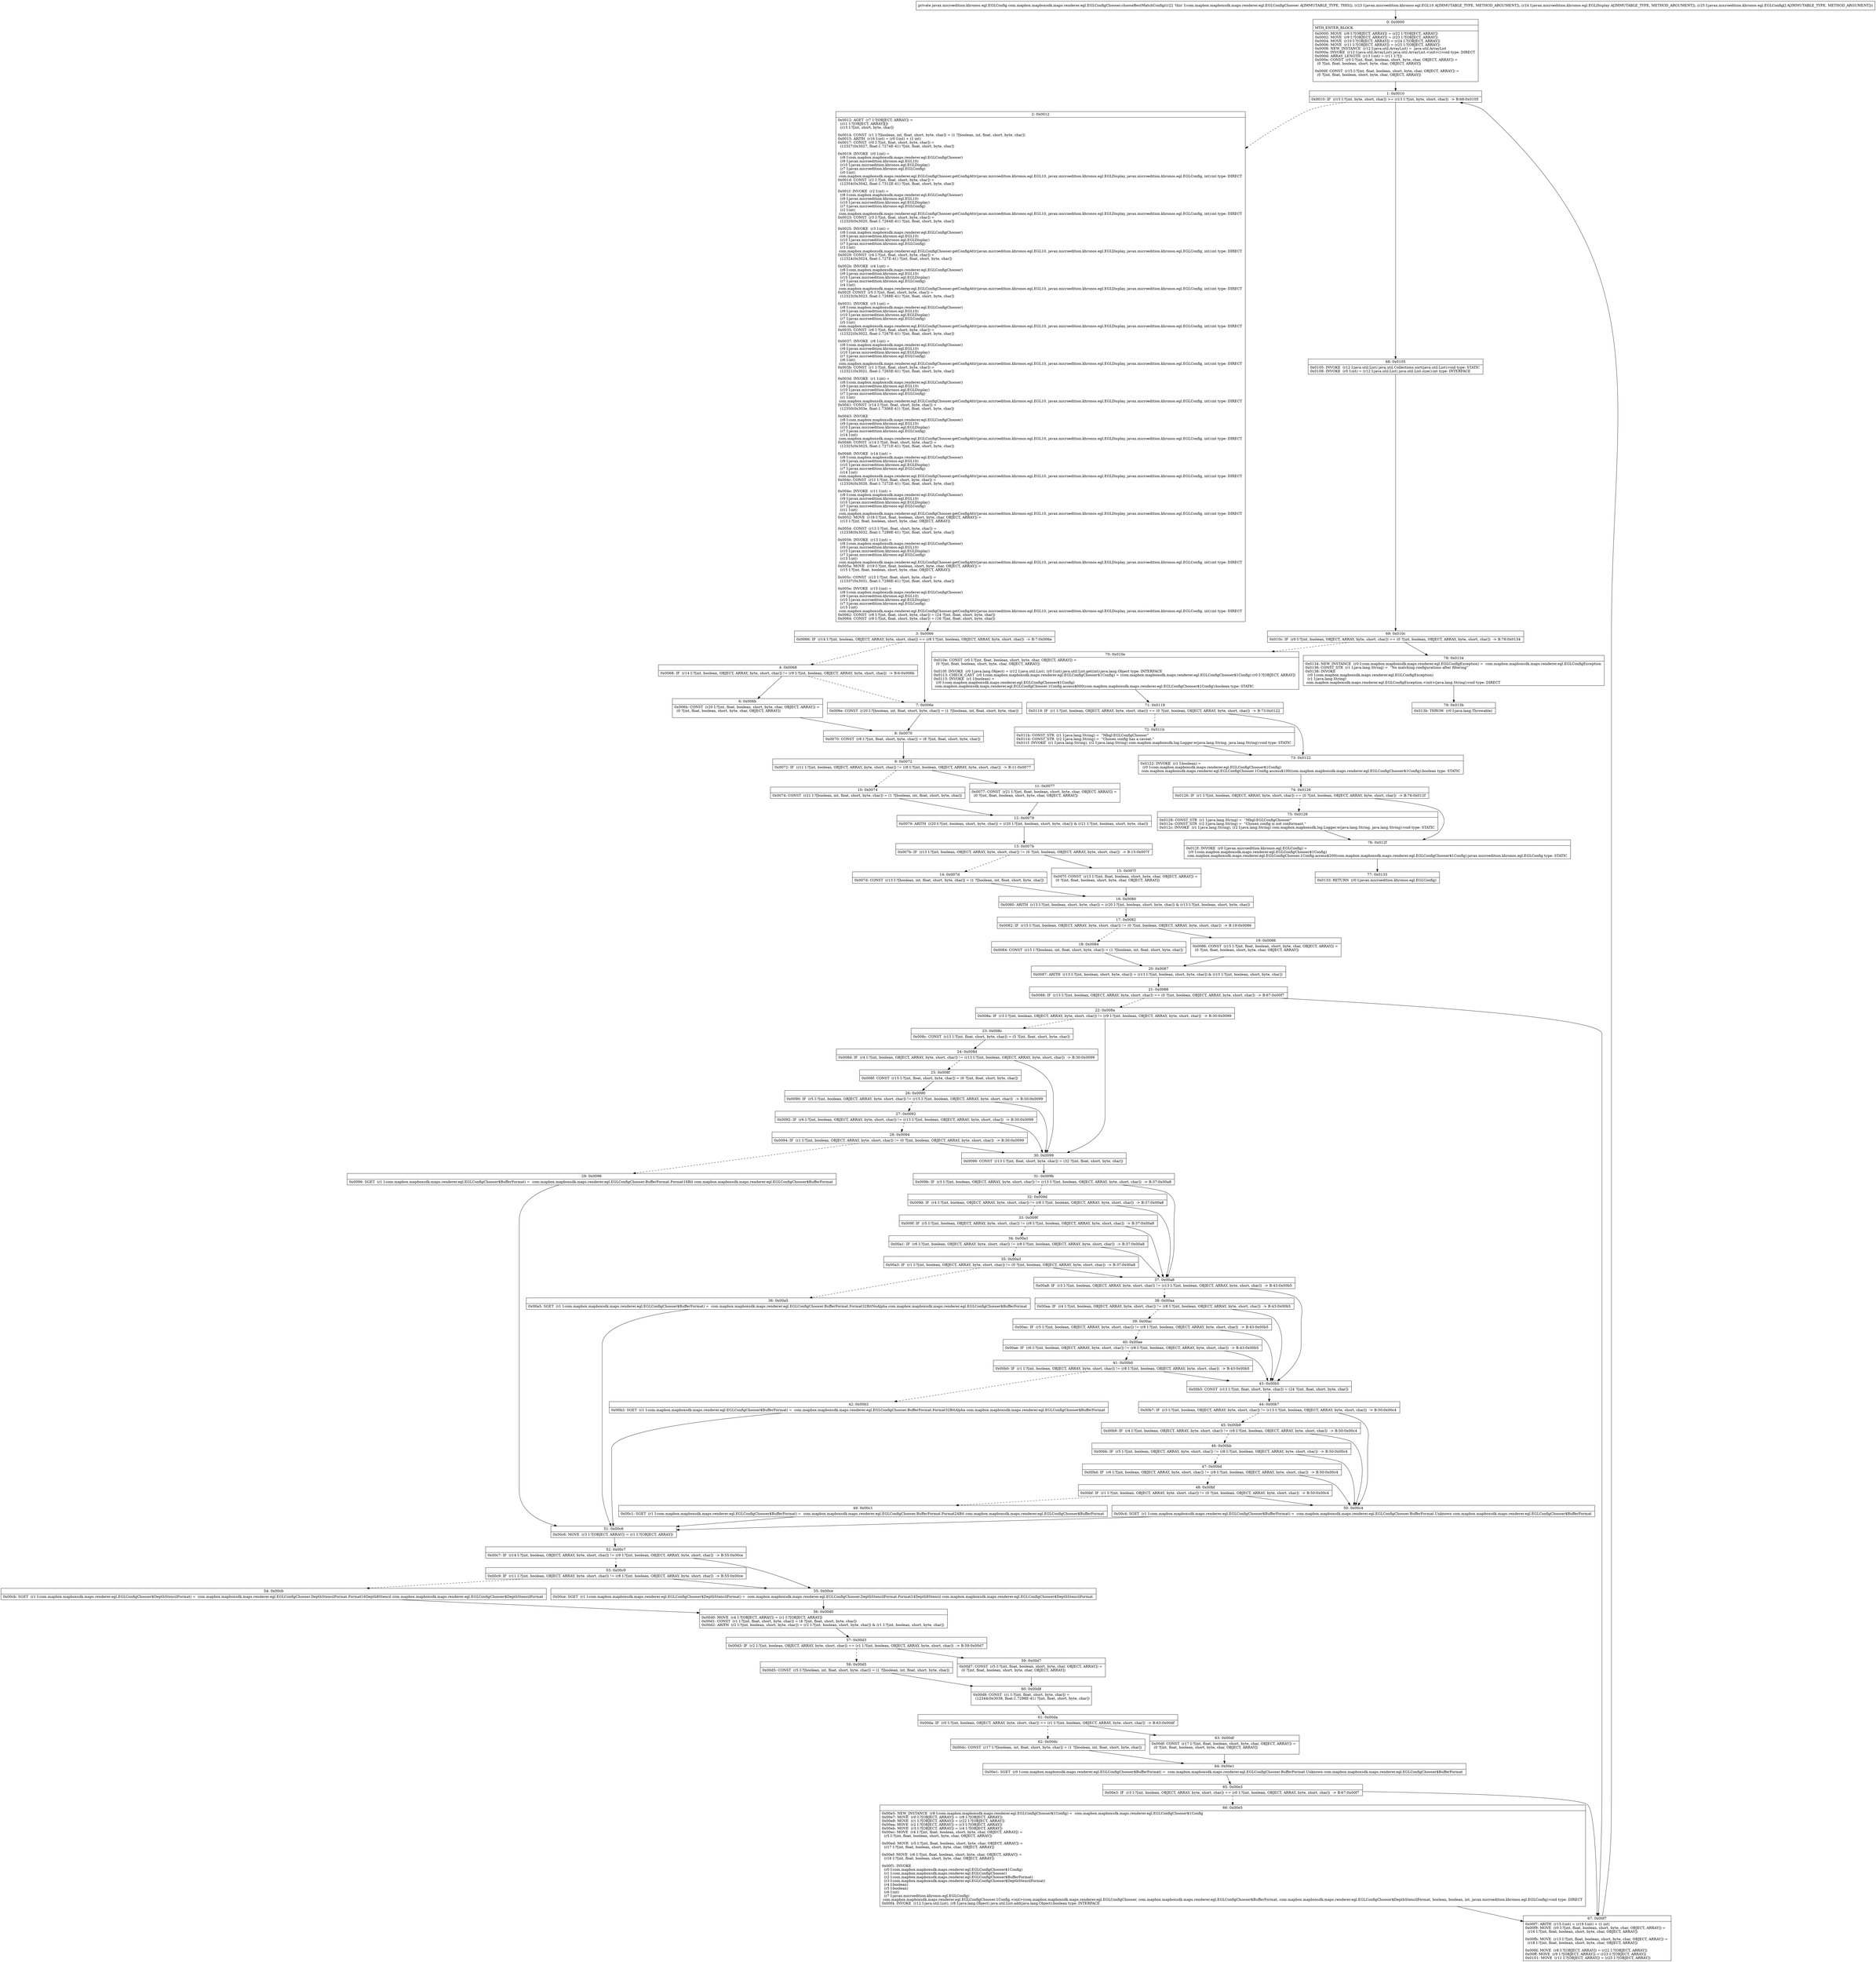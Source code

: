 digraph "CFG forcom.mapbox.mapboxsdk.maps.renderer.egl.EGLConfigChooser.chooseBestMatchConfig(Ljavax\/microedition\/khronos\/egl\/EGL10;Ljavax\/microedition\/khronos\/egl\/EGLDisplay;[Ljavax\/microedition\/khronos\/egl\/EGLConfig;)Ljavax\/microedition\/khronos\/egl\/EGLConfig;" {
Node_0 [shape=record,label="{0\:\ 0x0000|MTH_ENTER_BLOCK\l|0x0000: MOVE  (r8 I:?[OBJECT, ARRAY]) = (r22 I:?[OBJECT, ARRAY]) \l0x0002: MOVE  (r9 I:?[OBJECT, ARRAY]) = (r23 I:?[OBJECT, ARRAY]) \l0x0004: MOVE  (r10 I:?[OBJECT, ARRAY]) = (r24 I:?[OBJECT, ARRAY]) \l0x0006: MOVE  (r11 I:?[OBJECT, ARRAY]) = (r25 I:?[OBJECT, ARRAY]) \l0x0008: NEW_INSTANCE  (r12 I:java.util.ArrayList) =  java.util.ArrayList \l0x000a: INVOKE  (r12 I:java.util.ArrayList) java.util.ArrayList.\<init\>():void type: DIRECT \l0x000d: ARRAY_LENGTH  (r13 I:int) = (r11 I:?[]) \l0x000e: CONST  (r0 I:?[int, float, boolean, short, byte, char, OBJECT, ARRAY]) = \l  (0 ?[int, float, boolean, short, byte, char, OBJECT, ARRAY])\l \l0x000f: CONST  (r15 I:?[int, float, boolean, short, byte, char, OBJECT, ARRAY]) = \l  (0 ?[int, float, boolean, short, byte, char, OBJECT, ARRAY])\l \l}"];
Node_1 [shape=record,label="{1\:\ 0x0010|0x0010: IF  (r15 I:?[int, byte, short, char]) \>= (r13 I:?[int, byte, short, char])  \-\> B:68:0x0105 \l}"];
Node_2 [shape=record,label="{2\:\ 0x0012|0x0012: AGET  (r7 I:?[OBJECT, ARRAY]) = \l  (r11 I:?[OBJECT, ARRAY][])\l  (r15 I:?[int, short, byte, char])\l \l0x0014: CONST  (r1 I:?[boolean, int, float, short, byte, char]) = (1 ?[boolean, int, float, short, byte, char]) \l0x0015: ARITH  (r16 I:int) = (r0 I:int) + (1 int) \l0x0017: CONST  (r0 I:?[int, float, short, byte, char]) = \l  (12327(0x3027, float:1.7274E\-41) ?[int, float, short, byte, char])\l \l0x0019: INVOKE  (r0 I:int) = \l  (r8 I:com.mapbox.mapboxsdk.maps.renderer.egl.EGLConfigChooser)\l  (r9 I:javax.microedition.khronos.egl.EGL10)\l  (r10 I:javax.microedition.khronos.egl.EGLDisplay)\l  (r7 I:javax.microedition.khronos.egl.EGLConfig)\l  (r0 I:int)\l com.mapbox.mapboxsdk.maps.renderer.egl.EGLConfigChooser.getConfigAttr(javax.microedition.khronos.egl.EGL10, javax.microedition.khronos.egl.EGLDisplay, javax.microedition.khronos.egl.EGLConfig, int):int type: DIRECT \l0x001d: CONST  (r2 I:?[int, float, short, byte, char]) = \l  (12354(0x3042, float:1.7312E\-41) ?[int, float, short, byte, char])\l \l0x001f: INVOKE  (r2 I:int) = \l  (r8 I:com.mapbox.mapboxsdk.maps.renderer.egl.EGLConfigChooser)\l  (r9 I:javax.microedition.khronos.egl.EGL10)\l  (r10 I:javax.microedition.khronos.egl.EGLDisplay)\l  (r7 I:javax.microedition.khronos.egl.EGLConfig)\l  (r2 I:int)\l com.mapbox.mapboxsdk.maps.renderer.egl.EGLConfigChooser.getConfigAttr(javax.microedition.khronos.egl.EGL10, javax.microedition.khronos.egl.EGLDisplay, javax.microedition.khronos.egl.EGLConfig, int):int type: DIRECT \l0x0023: CONST  (r3 I:?[int, float, short, byte, char]) = \l  (12320(0x3020, float:1.7264E\-41) ?[int, float, short, byte, char])\l \l0x0025: INVOKE  (r3 I:int) = \l  (r8 I:com.mapbox.mapboxsdk.maps.renderer.egl.EGLConfigChooser)\l  (r9 I:javax.microedition.khronos.egl.EGL10)\l  (r10 I:javax.microedition.khronos.egl.EGLDisplay)\l  (r7 I:javax.microedition.khronos.egl.EGLConfig)\l  (r3 I:int)\l com.mapbox.mapboxsdk.maps.renderer.egl.EGLConfigChooser.getConfigAttr(javax.microedition.khronos.egl.EGL10, javax.microedition.khronos.egl.EGLDisplay, javax.microedition.khronos.egl.EGLConfig, int):int type: DIRECT \l0x0029: CONST  (r4 I:?[int, float, short, byte, char]) = \l  (12324(0x3024, float:1.727E\-41) ?[int, float, short, byte, char])\l \l0x002b: INVOKE  (r4 I:int) = \l  (r8 I:com.mapbox.mapboxsdk.maps.renderer.egl.EGLConfigChooser)\l  (r9 I:javax.microedition.khronos.egl.EGL10)\l  (r10 I:javax.microedition.khronos.egl.EGLDisplay)\l  (r7 I:javax.microedition.khronos.egl.EGLConfig)\l  (r4 I:int)\l com.mapbox.mapboxsdk.maps.renderer.egl.EGLConfigChooser.getConfigAttr(javax.microedition.khronos.egl.EGL10, javax.microedition.khronos.egl.EGLDisplay, javax.microedition.khronos.egl.EGLConfig, int):int type: DIRECT \l0x002f: CONST  (r5 I:?[int, float, short, byte, char]) = \l  (12323(0x3023, float:1.7268E\-41) ?[int, float, short, byte, char])\l \l0x0031: INVOKE  (r5 I:int) = \l  (r8 I:com.mapbox.mapboxsdk.maps.renderer.egl.EGLConfigChooser)\l  (r9 I:javax.microedition.khronos.egl.EGL10)\l  (r10 I:javax.microedition.khronos.egl.EGLDisplay)\l  (r7 I:javax.microedition.khronos.egl.EGLConfig)\l  (r5 I:int)\l com.mapbox.mapboxsdk.maps.renderer.egl.EGLConfigChooser.getConfigAttr(javax.microedition.khronos.egl.EGL10, javax.microedition.khronos.egl.EGLDisplay, javax.microedition.khronos.egl.EGLConfig, int):int type: DIRECT \l0x0035: CONST  (r6 I:?[int, float, short, byte, char]) = \l  (12322(0x3022, float:1.7267E\-41) ?[int, float, short, byte, char])\l \l0x0037: INVOKE  (r6 I:int) = \l  (r8 I:com.mapbox.mapboxsdk.maps.renderer.egl.EGLConfigChooser)\l  (r9 I:javax.microedition.khronos.egl.EGL10)\l  (r10 I:javax.microedition.khronos.egl.EGLDisplay)\l  (r7 I:javax.microedition.khronos.egl.EGLConfig)\l  (r6 I:int)\l com.mapbox.mapboxsdk.maps.renderer.egl.EGLConfigChooser.getConfigAttr(javax.microedition.khronos.egl.EGL10, javax.microedition.khronos.egl.EGLDisplay, javax.microedition.khronos.egl.EGLConfig, int):int type: DIRECT \l0x003b: CONST  (r1 I:?[int, float, short, byte, char]) = \l  (12321(0x3021, float:1.7265E\-41) ?[int, float, short, byte, char])\l \l0x003d: INVOKE  (r1 I:int) = \l  (r8 I:com.mapbox.mapboxsdk.maps.renderer.egl.EGLConfigChooser)\l  (r9 I:javax.microedition.khronos.egl.EGL10)\l  (r10 I:javax.microedition.khronos.egl.EGLDisplay)\l  (r7 I:javax.microedition.khronos.egl.EGLConfig)\l  (r1 I:int)\l com.mapbox.mapboxsdk.maps.renderer.egl.EGLConfigChooser.getConfigAttr(javax.microedition.khronos.egl.EGL10, javax.microedition.khronos.egl.EGLDisplay, javax.microedition.khronos.egl.EGLConfig, int):int type: DIRECT \l0x0041: CONST  (r14 I:?[int, float, short, byte, char]) = \l  (12350(0x303e, float:1.7306E\-41) ?[int, float, short, byte, char])\l \l0x0043: INVOKE  \l  (r8 I:com.mapbox.mapboxsdk.maps.renderer.egl.EGLConfigChooser)\l  (r9 I:javax.microedition.khronos.egl.EGL10)\l  (r10 I:javax.microedition.khronos.egl.EGLDisplay)\l  (r7 I:javax.microedition.khronos.egl.EGLConfig)\l  (r14 I:int)\l com.mapbox.mapboxsdk.maps.renderer.egl.EGLConfigChooser.getConfigAttr(javax.microedition.khronos.egl.EGL10, javax.microedition.khronos.egl.EGLDisplay, javax.microedition.khronos.egl.EGLConfig, int):int type: DIRECT \l0x0046: CONST  (r14 I:?[int, float, short, byte, char]) = \l  (12325(0x3025, float:1.7271E\-41) ?[int, float, short, byte, char])\l \l0x0048: INVOKE  (r14 I:int) = \l  (r8 I:com.mapbox.mapboxsdk.maps.renderer.egl.EGLConfigChooser)\l  (r9 I:javax.microedition.khronos.egl.EGL10)\l  (r10 I:javax.microedition.khronos.egl.EGLDisplay)\l  (r7 I:javax.microedition.khronos.egl.EGLConfig)\l  (r14 I:int)\l com.mapbox.mapboxsdk.maps.renderer.egl.EGLConfigChooser.getConfigAttr(javax.microedition.khronos.egl.EGL10, javax.microedition.khronos.egl.EGLDisplay, javax.microedition.khronos.egl.EGLConfig, int):int type: DIRECT \l0x004c: CONST  (r11 I:?[int, float, short, byte, char]) = \l  (12326(0x3026, float:1.7272E\-41) ?[int, float, short, byte, char])\l \l0x004e: INVOKE  (r11 I:int) = \l  (r8 I:com.mapbox.mapboxsdk.maps.renderer.egl.EGLConfigChooser)\l  (r9 I:javax.microedition.khronos.egl.EGL10)\l  (r10 I:javax.microedition.khronos.egl.EGLDisplay)\l  (r7 I:javax.microedition.khronos.egl.EGLConfig)\l  (r11 I:int)\l com.mapbox.mapboxsdk.maps.renderer.egl.EGLConfigChooser.getConfigAttr(javax.microedition.khronos.egl.EGL10, javax.microedition.khronos.egl.EGLDisplay, javax.microedition.khronos.egl.EGLConfig, int):int type: DIRECT \l0x0052: MOVE  (r18 I:?[int, float, boolean, short, byte, char, OBJECT, ARRAY]) = \l  (r13 I:?[int, float, boolean, short, byte, char, OBJECT, ARRAY])\l \l0x0054: CONST  (r13 I:?[int, float, short, byte, char]) = \l  (12338(0x3032, float:1.7289E\-41) ?[int, float, short, byte, char])\l \l0x0056: INVOKE  (r13 I:int) = \l  (r8 I:com.mapbox.mapboxsdk.maps.renderer.egl.EGLConfigChooser)\l  (r9 I:javax.microedition.khronos.egl.EGL10)\l  (r10 I:javax.microedition.khronos.egl.EGLDisplay)\l  (r7 I:javax.microedition.khronos.egl.EGLConfig)\l  (r13 I:int)\l com.mapbox.mapboxsdk.maps.renderer.egl.EGLConfigChooser.getConfigAttr(javax.microedition.khronos.egl.EGL10, javax.microedition.khronos.egl.EGLDisplay, javax.microedition.khronos.egl.EGLConfig, int):int type: DIRECT \l0x005a: MOVE  (r19 I:?[int, float, boolean, short, byte, char, OBJECT, ARRAY]) = \l  (r15 I:?[int, float, boolean, short, byte, char, OBJECT, ARRAY])\l \l0x005c: CONST  (r15 I:?[int, float, short, byte, char]) = \l  (12337(0x3031, float:1.7288E\-41) ?[int, float, short, byte, char])\l \l0x005e: INVOKE  (r15 I:int) = \l  (r8 I:com.mapbox.mapboxsdk.maps.renderer.egl.EGLConfigChooser)\l  (r9 I:javax.microedition.khronos.egl.EGL10)\l  (r10 I:javax.microedition.khronos.egl.EGLDisplay)\l  (r7 I:javax.microedition.khronos.egl.EGLConfig)\l  (r15 I:int)\l com.mapbox.mapboxsdk.maps.renderer.egl.EGLConfigChooser.getConfigAttr(javax.microedition.khronos.egl.EGL10, javax.microedition.khronos.egl.EGLDisplay, javax.microedition.khronos.egl.EGLConfig, int):int type: DIRECT \l0x0062: CONST  (r8 I:?[int, float, short, byte, char]) = (24 ?[int, float, short, byte, char]) \l0x0064: CONST  (r9 I:?[int, float, short, byte, char]) = (16 ?[int, float, short, byte, char]) \l}"];
Node_3 [shape=record,label="{3\:\ 0x0066|0x0066: IF  (r14 I:?[int, boolean, OBJECT, ARRAY, byte, short, char]) == (r8 I:?[int, boolean, OBJECT, ARRAY, byte, short, char])  \-\> B:7:0x006e \l}"];
Node_4 [shape=record,label="{4\:\ 0x0068|0x0068: IF  (r14 I:?[int, boolean, OBJECT, ARRAY, byte, short, char]) != (r9 I:?[int, boolean, OBJECT, ARRAY, byte, short, char])  \-\> B:6:0x006b \l}"];
Node_6 [shape=record,label="{6\:\ 0x006b|0x006b: CONST  (r20 I:?[int, float, boolean, short, byte, char, OBJECT, ARRAY]) = \l  (0 ?[int, float, boolean, short, byte, char, OBJECT, ARRAY])\l \l}"];
Node_7 [shape=record,label="{7\:\ 0x006e|0x006e: CONST  (r20 I:?[boolean, int, float, short, byte, char]) = (1 ?[boolean, int, float, short, byte, char]) \l}"];
Node_8 [shape=record,label="{8\:\ 0x0070|0x0070: CONST  (r8 I:?[int, float, short, byte, char]) = (8 ?[int, float, short, byte, char]) \l}"];
Node_9 [shape=record,label="{9\:\ 0x0072|0x0072: IF  (r11 I:?[int, boolean, OBJECT, ARRAY, byte, short, char]) != (r8 I:?[int, boolean, OBJECT, ARRAY, byte, short, char])  \-\> B:11:0x0077 \l}"];
Node_10 [shape=record,label="{10\:\ 0x0074|0x0074: CONST  (r21 I:?[boolean, int, float, short, byte, char]) = (1 ?[boolean, int, float, short, byte, char]) \l}"];
Node_11 [shape=record,label="{11\:\ 0x0077|0x0077: CONST  (r21 I:?[int, float, boolean, short, byte, char, OBJECT, ARRAY]) = \l  (0 ?[int, float, boolean, short, byte, char, OBJECT, ARRAY])\l \l}"];
Node_12 [shape=record,label="{12\:\ 0x0079|0x0079: ARITH  (r20 I:?[int, boolean, short, byte, char]) = (r20 I:?[int, boolean, short, byte, char]) & (r21 I:?[int, boolean, short, byte, char]) \l}"];
Node_13 [shape=record,label="{13\:\ 0x007b|0x007b: IF  (r13 I:?[int, boolean, OBJECT, ARRAY, byte, short, char]) != (0 ?[int, boolean, OBJECT, ARRAY, byte, short, char])  \-\> B:15:0x007f \l}"];
Node_14 [shape=record,label="{14\:\ 0x007d|0x007d: CONST  (r13 I:?[boolean, int, float, short, byte, char]) = (1 ?[boolean, int, float, short, byte, char]) \l}"];
Node_15 [shape=record,label="{15\:\ 0x007f|0x007f: CONST  (r13 I:?[int, float, boolean, short, byte, char, OBJECT, ARRAY]) = \l  (0 ?[int, float, boolean, short, byte, char, OBJECT, ARRAY])\l \l}"];
Node_16 [shape=record,label="{16\:\ 0x0080|0x0080: ARITH  (r13 I:?[int, boolean, short, byte, char]) = (r20 I:?[int, boolean, short, byte, char]) & (r13 I:?[int, boolean, short, byte, char]) \l}"];
Node_17 [shape=record,label="{17\:\ 0x0082|0x0082: IF  (r15 I:?[int, boolean, OBJECT, ARRAY, byte, short, char]) != (0 ?[int, boolean, OBJECT, ARRAY, byte, short, char])  \-\> B:19:0x0086 \l}"];
Node_18 [shape=record,label="{18\:\ 0x0084|0x0084: CONST  (r15 I:?[boolean, int, float, short, byte, char]) = (1 ?[boolean, int, float, short, byte, char]) \l}"];
Node_19 [shape=record,label="{19\:\ 0x0086|0x0086: CONST  (r15 I:?[int, float, boolean, short, byte, char, OBJECT, ARRAY]) = \l  (0 ?[int, float, boolean, short, byte, char, OBJECT, ARRAY])\l \l}"];
Node_20 [shape=record,label="{20\:\ 0x0087|0x0087: ARITH  (r13 I:?[int, boolean, short, byte, char]) = (r13 I:?[int, boolean, short, byte, char]) & (r15 I:?[int, boolean, short, byte, char]) \l}"];
Node_21 [shape=record,label="{21\:\ 0x0088|0x0088: IF  (r13 I:?[int, boolean, OBJECT, ARRAY, byte, short, char]) == (0 ?[int, boolean, OBJECT, ARRAY, byte, short, char])  \-\> B:67:0x00f7 \l}"];
Node_22 [shape=record,label="{22\:\ 0x008a|0x008a: IF  (r3 I:?[int, boolean, OBJECT, ARRAY, byte, short, char]) != (r9 I:?[int, boolean, OBJECT, ARRAY, byte, short, char])  \-\> B:30:0x0099 \l}"];
Node_23 [shape=record,label="{23\:\ 0x008c|0x008c: CONST  (r13 I:?[int, float, short, byte, char]) = (5 ?[int, float, short, byte, char]) \l}"];
Node_24 [shape=record,label="{24\:\ 0x008d|0x008d: IF  (r4 I:?[int, boolean, OBJECT, ARRAY, byte, short, char]) != (r13 I:?[int, boolean, OBJECT, ARRAY, byte, short, char])  \-\> B:30:0x0099 \l}"];
Node_25 [shape=record,label="{25\:\ 0x008f|0x008f: CONST  (r15 I:?[int, float, short, byte, char]) = (6 ?[int, float, short, byte, char]) \l}"];
Node_26 [shape=record,label="{26\:\ 0x0090|0x0090: IF  (r5 I:?[int, boolean, OBJECT, ARRAY, byte, short, char]) != (r15 I:?[int, boolean, OBJECT, ARRAY, byte, short, char])  \-\> B:30:0x0099 \l}"];
Node_27 [shape=record,label="{27\:\ 0x0092|0x0092: IF  (r6 I:?[int, boolean, OBJECT, ARRAY, byte, short, char]) != (r13 I:?[int, boolean, OBJECT, ARRAY, byte, short, char])  \-\> B:30:0x0099 \l}"];
Node_28 [shape=record,label="{28\:\ 0x0094|0x0094: IF  (r1 I:?[int, boolean, OBJECT, ARRAY, byte, short, char]) != (0 ?[int, boolean, OBJECT, ARRAY, byte, short, char])  \-\> B:30:0x0099 \l}"];
Node_29 [shape=record,label="{29\:\ 0x0096|0x0096: SGET  (r1 I:com.mapbox.mapboxsdk.maps.renderer.egl.EGLConfigChooser$BufferFormat) =  com.mapbox.mapboxsdk.maps.renderer.egl.EGLConfigChooser.BufferFormat.Format16Bit com.mapbox.mapboxsdk.maps.renderer.egl.EGLConfigChooser$BufferFormat \l}"];
Node_30 [shape=record,label="{30\:\ 0x0099|0x0099: CONST  (r13 I:?[int, float, short, byte, char]) = (32 ?[int, float, short, byte, char]) \l}"];
Node_31 [shape=record,label="{31\:\ 0x009b|0x009b: IF  (r3 I:?[int, boolean, OBJECT, ARRAY, byte, short, char]) != (r13 I:?[int, boolean, OBJECT, ARRAY, byte, short, char])  \-\> B:37:0x00a8 \l}"];
Node_32 [shape=record,label="{32\:\ 0x009d|0x009d: IF  (r4 I:?[int, boolean, OBJECT, ARRAY, byte, short, char]) != (r8 I:?[int, boolean, OBJECT, ARRAY, byte, short, char])  \-\> B:37:0x00a8 \l}"];
Node_33 [shape=record,label="{33\:\ 0x009f|0x009f: IF  (r5 I:?[int, boolean, OBJECT, ARRAY, byte, short, char]) != (r8 I:?[int, boolean, OBJECT, ARRAY, byte, short, char])  \-\> B:37:0x00a8 \l}"];
Node_34 [shape=record,label="{34\:\ 0x00a1|0x00a1: IF  (r6 I:?[int, boolean, OBJECT, ARRAY, byte, short, char]) != (r8 I:?[int, boolean, OBJECT, ARRAY, byte, short, char])  \-\> B:37:0x00a8 \l}"];
Node_35 [shape=record,label="{35\:\ 0x00a3|0x00a3: IF  (r1 I:?[int, boolean, OBJECT, ARRAY, byte, short, char]) != (0 ?[int, boolean, OBJECT, ARRAY, byte, short, char])  \-\> B:37:0x00a8 \l}"];
Node_36 [shape=record,label="{36\:\ 0x00a5|0x00a5: SGET  (r1 I:com.mapbox.mapboxsdk.maps.renderer.egl.EGLConfigChooser$BufferFormat) =  com.mapbox.mapboxsdk.maps.renderer.egl.EGLConfigChooser.BufferFormat.Format32BitNoAlpha com.mapbox.mapboxsdk.maps.renderer.egl.EGLConfigChooser$BufferFormat \l}"];
Node_37 [shape=record,label="{37\:\ 0x00a8|0x00a8: IF  (r3 I:?[int, boolean, OBJECT, ARRAY, byte, short, char]) != (r13 I:?[int, boolean, OBJECT, ARRAY, byte, short, char])  \-\> B:43:0x00b5 \l}"];
Node_38 [shape=record,label="{38\:\ 0x00aa|0x00aa: IF  (r4 I:?[int, boolean, OBJECT, ARRAY, byte, short, char]) != (r8 I:?[int, boolean, OBJECT, ARRAY, byte, short, char])  \-\> B:43:0x00b5 \l}"];
Node_39 [shape=record,label="{39\:\ 0x00ac|0x00ac: IF  (r5 I:?[int, boolean, OBJECT, ARRAY, byte, short, char]) != (r8 I:?[int, boolean, OBJECT, ARRAY, byte, short, char])  \-\> B:43:0x00b5 \l}"];
Node_40 [shape=record,label="{40\:\ 0x00ae|0x00ae: IF  (r6 I:?[int, boolean, OBJECT, ARRAY, byte, short, char]) != (r8 I:?[int, boolean, OBJECT, ARRAY, byte, short, char])  \-\> B:43:0x00b5 \l}"];
Node_41 [shape=record,label="{41\:\ 0x00b0|0x00b0: IF  (r1 I:?[int, boolean, OBJECT, ARRAY, byte, short, char]) != (r8 I:?[int, boolean, OBJECT, ARRAY, byte, short, char])  \-\> B:43:0x00b5 \l}"];
Node_42 [shape=record,label="{42\:\ 0x00b2|0x00b2: SGET  (r1 I:com.mapbox.mapboxsdk.maps.renderer.egl.EGLConfigChooser$BufferFormat) =  com.mapbox.mapboxsdk.maps.renderer.egl.EGLConfigChooser.BufferFormat.Format32BitAlpha com.mapbox.mapboxsdk.maps.renderer.egl.EGLConfigChooser$BufferFormat \l}"];
Node_43 [shape=record,label="{43\:\ 0x00b5|0x00b5: CONST  (r13 I:?[int, float, short, byte, char]) = (24 ?[int, float, short, byte, char]) \l}"];
Node_44 [shape=record,label="{44\:\ 0x00b7|0x00b7: IF  (r3 I:?[int, boolean, OBJECT, ARRAY, byte, short, char]) != (r13 I:?[int, boolean, OBJECT, ARRAY, byte, short, char])  \-\> B:50:0x00c4 \l}"];
Node_45 [shape=record,label="{45\:\ 0x00b9|0x00b9: IF  (r4 I:?[int, boolean, OBJECT, ARRAY, byte, short, char]) != (r8 I:?[int, boolean, OBJECT, ARRAY, byte, short, char])  \-\> B:50:0x00c4 \l}"];
Node_46 [shape=record,label="{46\:\ 0x00bb|0x00bb: IF  (r5 I:?[int, boolean, OBJECT, ARRAY, byte, short, char]) != (r8 I:?[int, boolean, OBJECT, ARRAY, byte, short, char])  \-\> B:50:0x00c4 \l}"];
Node_47 [shape=record,label="{47\:\ 0x00bd|0x00bd: IF  (r6 I:?[int, boolean, OBJECT, ARRAY, byte, short, char]) != (r8 I:?[int, boolean, OBJECT, ARRAY, byte, short, char])  \-\> B:50:0x00c4 \l}"];
Node_48 [shape=record,label="{48\:\ 0x00bf|0x00bf: IF  (r1 I:?[int, boolean, OBJECT, ARRAY, byte, short, char]) != (0 ?[int, boolean, OBJECT, ARRAY, byte, short, char])  \-\> B:50:0x00c4 \l}"];
Node_49 [shape=record,label="{49\:\ 0x00c1|0x00c1: SGET  (r1 I:com.mapbox.mapboxsdk.maps.renderer.egl.EGLConfigChooser$BufferFormat) =  com.mapbox.mapboxsdk.maps.renderer.egl.EGLConfigChooser.BufferFormat.Format24Bit com.mapbox.mapboxsdk.maps.renderer.egl.EGLConfigChooser$BufferFormat \l}"];
Node_50 [shape=record,label="{50\:\ 0x00c4|0x00c4: SGET  (r1 I:com.mapbox.mapboxsdk.maps.renderer.egl.EGLConfigChooser$BufferFormat) =  com.mapbox.mapboxsdk.maps.renderer.egl.EGLConfigChooser.BufferFormat.Unknown com.mapbox.mapboxsdk.maps.renderer.egl.EGLConfigChooser$BufferFormat \l}"];
Node_51 [shape=record,label="{51\:\ 0x00c6|0x00c6: MOVE  (r3 I:?[OBJECT, ARRAY]) = (r1 I:?[OBJECT, ARRAY]) \l}"];
Node_52 [shape=record,label="{52\:\ 0x00c7|0x00c7: IF  (r14 I:?[int, boolean, OBJECT, ARRAY, byte, short, char]) != (r9 I:?[int, boolean, OBJECT, ARRAY, byte, short, char])  \-\> B:55:0x00ce \l}"];
Node_53 [shape=record,label="{53\:\ 0x00c9|0x00c9: IF  (r11 I:?[int, boolean, OBJECT, ARRAY, byte, short, char]) != (r8 I:?[int, boolean, OBJECT, ARRAY, byte, short, char])  \-\> B:55:0x00ce \l}"];
Node_54 [shape=record,label="{54\:\ 0x00cb|0x00cb: SGET  (r1 I:com.mapbox.mapboxsdk.maps.renderer.egl.EGLConfigChooser$DepthStencilFormat) =  com.mapbox.mapboxsdk.maps.renderer.egl.EGLConfigChooser.DepthStencilFormat.Format16Depth8Stencil com.mapbox.mapboxsdk.maps.renderer.egl.EGLConfigChooser$DepthStencilFormat \l}"];
Node_55 [shape=record,label="{55\:\ 0x00ce|0x00ce: SGET  (r1 I:com.mapbox.mapboxsdk.maps.renderer.egl.EGLConfigChooser$DepthStencilFormat) =  com.mapbox.mapboxsdk.maps.renderer.egl.EGLConfigChooser.DepthStencilFormat.Format24Depth8Stencil com.mapbox.mapboxsdk.maps.renderer.egl.EGLConfigChooser$DepthStencilFormat \l}"];
Node_56 [shape=record,label="{56\:\ 0x00d0|0x00d0: MOVE  (r4 I:?[OBJECT, ARRAY]) = (r1 I:?[OBJECT, ARRAY]) \l0x00d1: CONST  (r1 I:?[int, float, short, byte, char]) = (4 ?[int, float, short, byte, char]) \l0x00d2: ARITH  (r2 I:?[int, boolean, short, byte, char]) = (r2 I:?[int, boolean, short, byte, char]) & (r1 I:?[int, boolean, short, byte, char]) \l}"];
Node_57 [shape=record,label="{57\:\ 0x00d3|0x00d3: IF  (r2 I:?[int, boolean, OBJECT, ARRAY, byte, short, char]) == (r1 I:?[int, boolean, OBJECT, ARRAY, byte, short, char])  \-\> B:59:0x00d7 \l}"];
Node_58 [shape=record,label="{58\:\ 0x00d5|0x00d5: CONST  (r5 I:?[boolean, int, float, short, byte, char]) = (1 ?[boolean, int, float, short, byte, char]) \l}"];
Node_59 [shape=record,label="{59\:\ 0x00d7|0x00d7: CONST  (r5 I:?[int, float, boolean, short, byte, char, OBJECT, ARRAY]) = \l  (0 ?[int, float, boolean, short, byte, char, OBJECT, ARRAY])\l \l}"];
Node_60 [shape=record,label="{60\:\ 0x00d8|0x00d8: CONST  (r1 I:?[int, float, short, byte, char]) = \l  (12344(0x3038, float:1.7298E\-41) ?[int, float, short, byte, char])\l \l}"];
Node_61 [shape=record,label="{61\:\ 0x00da|0x00da: IF  (r0 I:?[int, boolean, OBJECT, ARRAY, byte, short, char]) == (r1 I:?[int, boolean, OBJECT, ARRAY, byte, short, char])  \-\> B:63:0x00df \l}"];
Node_62 [shape=record,label="{62\:\ 0x00dc|0x00dc: CONST  (r17 I:?[boolean, int, float, short, byte, char]) = (1 ?[boolean, int, float, short, byte, char]) \l}"];
Node_63 [shape=record,label="{63\:\ 0x00df|0x00df: CONST  (r17 I:?[int, float, boolean, short, byte, char, OBJECT, ARRAY]) = \l  (0 ?[int, float, boolean, short, byte, char, OBJECT, ARRAY])\l \l}"];
Node_64 [shape=record,label="{64\:\ 0x00e1|0x00e1: SGET  (r0 I:com.mapbox.mapboxsdk.maps.renderer.egl.EGLConfigChooser$BufferFormat) =  com.mapbox.mapboxsdk.maps.renderer.egl.EGLConfigChooser.BufferFormat.Unknown com.mapbox.mapboxsdk.maps.renderer.egl.EGLConfigChooser$BufferFormat \l}"];
Node_65 [shape=record,label="{65\:\ 0x00e3|0x00e3: IF  (r3 I:?[int, boolean, OBJECT, ARRAY, byte, short, char]) == (r0 I:?[int, boolean, OBJECT, ARRAY, byte, short, char])  \-\> B:67:0x00f7 \l}"];
Node_66 [shape=record,label="{66\:\ 0x00e5|0x00e5: NEW_INSTANCE  (r8 I:com.mapbox.mapboxsdk.maps.renderer.egl.EGLConfigChooser$1Config) =  com.mapbox.mapboxsdk.maps.renderer.egl.EGLConfigChooser$1Config \l0x00e7: MOVE  (r0 I:?[OBJECT, ARRAY]) = (r8 I:?[OBJECT, ARRAY]) \l0x00e8: MOVE  (r1 I:?[OBJECT, ARRAY]) = (r22 I:?[OBJECT, ARRAY]) \l0x00ea: MOVE  (r2 I:?[OBJECT, ARRAY]) = (r3 I:?[OBJECT, ARRAY]) \l0x00eb: MOVE  (r3 I:?[OBJECT, ARRAY]) = (r4 I:?[OBJECT, ARRAY]) \l0x00ec: MOVE  (r4 I:?[int, float, boolean, short, byte, char, OBJECT, ARRAY]) = \l  (r5 I:?[int, float, boolean, short, byte, char, OBJECT, ARRAY])\l \l0x00ed: MOVE  (r5 I:?[int, float, boolean, short, byte, char, OBJECT, ARRAY]) = \l  (r17 I:?[int, float, boolean, short, byte, char, OBJECT, ARRAY])\l \l0x00ef: MOVE  (r6 I:?[int, float, boolean, short, byte, char, OBJECT, ARRAY]) = \l  (r16 I:?[int, float, boolean, short, byte, char, OBJECT, ARRAY])\l \l0x00f1: INVOKE  \l  (r0 I:com.mapbox.mapboxsdk.maps.renderer.egl.EGLConfigChooser$1Config)\l  (r1 I:com.mapbox.mapboxsdk.maps.renderer.egl.EGLConfigChooser)\l  (r2 I:com.mapbox.mapboxsdk.maps.renderer.egl.EGLConfigChooser$BufferFormat)\l  (r3 I:com.mapbox.mapboxsdk.maps.renderer.egl.EGLConfigChooser$DepthStencilFormat)\l  (r4 I:boolean)\l  (r5 I:boolean)\l  (r6 I:int)\l  (r7 I:javax.microedition.khronos.egl.EGLConfig)\l com.mapbox.mapboxsdk.maps.renderer.egl.EGLConfigChooser.1Config.\<init\>(com.mapbox.mapboxsdk.maps.renderer.egl.EGLConfigChooser, com.mapbox.mapboxsdk.maps.renderer.egl.EGLConfigChooser$BufferFormat, com.mapbox.mapboxsdk.maps.renderer.egl.EGLConfigChooser$DepthStencilFormat, boolean, boolean, int, javax.microedition.khronos.egl.EGLConfig):void type: DIRECT \l0x00f4: INVOKE  (r12 I:java.util.List), (r8 I:java.lang.Object) java.util.List.add(java.lang.Object):boolean type: INTERFACE \l}"];
Node_67 [shape=record,label="{67\:\ 0x00f7|0x00f7: ARITH  (r15 I:int) = (r19 I:int) + (1 int) \l0x00f9: MOVE  (r0 I:?[int, float, boolean, short, byte, char, OBJECT, ARRAY]) = \l  (r16 I:?[int, float, boolean, short, byte, char, OBJECT, ARRAY])\l \l0x00fb: MOVE  (r13 I:?[int, float, boolean, short, byte, char, OBJECT, ARRAY]) = \l  (r18 I:?[int, float, boolean, short, byte, char, OBJECT, ARRAY])\l \l0x00fd: MOVE  (r8 I:?[OBJECT, ARRAY]) = (r22 I:?[OBJECT, ARRAY]) \l0x00ff: MOVE  (r9 I:?[OBJECT, ARRAY]) = (r23 I:?[OBJECT, ARRAY]) \l0x0101: MOVE  (r11 I:?[OBJECT, ARRAY]) = (r25 I:?[OBJECT, ARRAY]) \l}"];
Node_68 [shape=record,label="{68\:\ 0x0105|0x0105: INVOKE  (r12 I:java.util.List) java.util.Collections.sort(java.util.List):void type: STATIC \l0x0108: INVOKE  (r0 I:int) = (r12 I:java.util.List) java.util.List.size():int type: INTERFACE \l}"];
Node_69 [shape=record,label="{69\:\ 0x010c|0x010c: IF  (r0 I:?[int, boolean, OBJECT, ARRAY, byte, short, char]) == (0 ?[int, boolean, OBJECT, ARRAY, byte, short, char])  \-\> B:78:0x0134 \l}"];
Node_70 [shape=record,label="{70\:\ 0x010e|0x010e: CONST  (r0 I:?[int, float, boolean, short, byte, char, OBJECT, ARRAY]) = \l  (0 ?[int, float, boolean, short, byte, char, OBJECT, ARRAY])\l \l0x010f: INVOKE  (r0 I:java.lang.Object) = (r12 I:java.util.List), (r0 I:int) java.util.List.get(int):java.lang.Object type: INTERFACE \l0x0113: CHECK_CAST  (r0 I:com.mapbox.mapboxsdk.maps.renderer.egl.EGLConfigChooser$1Config) = (com.mapbox.mapboxsdk.maps.renderer.egl.EGLConfigChooser$1Config) (r0 I:?[OBJECT, ARRAY]) \l0x0115: INVOKE  (r1 I:boolean) = \l  (r0 I:com.mapbox.mapboxsdk.maps.renderer.egl.EGLConfigChooser$1Config)\l com.mapbox.mapboxsdk.maps.renderer.egl.EGLConfigChooser.1Config.access$000(com.mapbox.mapboxsdk.maps.renderer.egl.EGLConfigChooser$1Config):boolean type: STATIC \l}"];
Node_71 [shape=record,label="{71\:\ 0x0119|0x0119: IF  (r1 I:?[int, boolean, OBJECT, ARRAY, byte, short, char]) == (0 ?[int, boolean, OBJECT, ARRAY, byte, short, char])  \-\> B:73:0x0122 \l}"];
Node_72 [shape=record,label="{72\:\ 0x011b|0x011b: CONST_STR  (r1 I:java.lang.String) =  \"Mbgl\-EGLConfigChooser\" \l0x011d: CONST_STR  (r2 I:java.lang.String) =  \"Chosen config has a caveat.\" \l0x011f: INVOKE  (r1 I:java.lang.String), (r2 I:java.lang.String) com.mapbox.mapboxsdk.log.Logger.w(java.lang.String, java.lang.String):void type: STATIC \l}"];
Node_73 [shape=record,label="{73\:\ 0x0122|0x0122: INVOKE  (r1 I:boolean) = \l  (r0 I:com.mapbox.mapboxsdk.maps.renderer.egl.EGLConfigChooser$1Config)\l com.mapbox.mapboxsdk.maps.renderer.egl.EGLConfigChooser.1Config.access$100(com.mapbox.mapboxsdk.maps.renderer.egl.EGLConfigChooser$1Config):boolean type: STATIC \l}"];
Node_74 [shape=record,label="{74\:\ 0x0126|0x0126: IF  (r1 I:?[int, boolean, OBJECT, ARRAY, byte, short, char]) == (0 ?[int, boolean, OBJECT, ARRAY, byte, short, char])  \-\> B:76:0x012f \l}"];
Node_75 [shape=record,label="{75\:\ 0x0128|0x0128: CONST_STR  (r1 I:java.lang.String) =  \"Mbgl\-EGLConfigChooser\" \l0x012a: CONST_STR  (r2 I:java.lang.String) =  \"Chosen config is not conformant.\" \l0x012c: INVOKE  (r1 I:java.lang.String), (r2 I:java.lang.String) com.mapbox.mapboxsdk.log.Logger.w(java.lang.String, java.lang.String):void type: STATIC \l}"];
Node_76 [shape=record,label="{76\:\ 0x012f|0x012f: INVOKE  (r0 I:javax.microedition.khronos.egl.EGLConfig) = \l  (r0 I:com.mapbox.mapboxsdk.maps.renderer.egl.EGLConfigChooser$1Config)\l com.mapbox.mapboxsdk.maps.renderer.egl.EGLConfigChooser.1Config.access$200(com.mapbox.mapboxsdk.maps.renderer.egl.EGLConfigChooser$1Config):javax.microedition.khronos.egl.EGLConfig type: STATIC \l}"];
Node_77 [shape=record,label="{77\:\ 0x0133|0x0133: RETURN  (r0 I:javax.microedition.khronos.egl.EGLConfig) \l}"];
Node_78 [shape=record,label="{78\:\ 0x0134|0x0134: NEW_INSTANCE  (r0 I:com.mapbox.mapboxsdk.maps.renderer.egl.EGLConfigException) =  com.mapbox.mapboxsdk.maps.renderer.egl.EGLConfigException \l0x0136: CONST_STR  (r1 I:java.lang.String) =  \"No matching configurations after filtering\" \l0x0138: INVOKE  \l  (r0 I:com.mapbox.mapboxsdk.maps.renderer.egl.EGLConfigException)\l  (r1 I:java.lang.String)\l com.mapbox.mapboxsdk.maps.renderer.egl.EGLConfigException.\<init\>(java.lang.String):void type: DIRECT \l}"];
Node_79 [shape=record,label="{79\:\ 0x013b|0x013b: THROW  (r0 I:java.lang.Throwable) \l}"];
MethodNode[shape=record,label="{private javax.microedition.khronos.egl.EGLConfig com.mapbox.mapboxsdk.maps.renderer.egl.EGLConfigChooser.chooseBestMatchConfig((r22 'this' I:com.mapbox.mapboxsdk.maps.renderer.egl.EGLConfigChooser A[IMMUTABLE_TYPE, THIS]), (r23 I:javax.microedition.khronos.egl.EGL10 A[IMMUTABLE_TYPE, METHOD_ARGUMENT]), (r24 I:javax.microedition.khronos.egl.EGLDisplay A[IMMUTABLE_TYPE, METHOD_ARGUMENT]), (r25 I:javax.microedition.khronos.egl.EGLConfig[] A[IMMUTABLE_TYPE, METHOD_ARGUMENT])) }"];
MethodNode -> Node_0;
Node_0 -> Node_1;
Node_1 -> Node_2[style=dashed];
Node_1 -> Node_68;
Node_2 -> Node_3;
Node_3 -> Node_4[style=dashed];
Node_3 -> Node_7;
Node_4 -> Node_6;
Node_4 -> Node_7[style=dashed];
Node_6 -> Node_8;
Node_7 -> Node_8;
Node_8 -> Node_9;
Node_9 -> Node_10[style=dashed];
Node_9 -> Node_11;
Node_10 -> Node_12;
Node_11 -> Node_12;
Node_12 -> Node_13;
Node_13 -> Node_14[style=dashed];
Node_13 -> Node_15;
Node_14 -> Node_16;
Node_15 -> Node_16;
Node_16 -> Node_17;
Node_17 -> Node_18[style=dashed];
Node_17 -> Node_19;
Node_18 -> Node_20;
Node_19 -> Node_20;
Node_20 -> Node_21;
Node_21 -> Node_22[style=dashed];
Node_21 -> Node_67;
Node_22 -> Node_23[style=dashed];
Node_22 -> Node_30;
Node_23 -> Node_24;
Node_24 -> Node_25[style=dashed];
Node_24 -> Node_30;
Node_25 -> Node_26;
Node_26 -> Node_27[style=dashed];
Node_26 -> Node_30;
Node_27 -> Node_28[style=dashed];
Node_27 -> Node_30;
Node_28 -> Node_29[style=dashed];
Node_28 -> Node_30;
Node_29 -> Node_51;
Node_30 -> Node_31;
Node_31 -> Node_32[style=dashed];
Node_31 -> Node_37;
Node_32 -> Node_33[style=dashed];
Node_32 -> Node_37;
Node_33 -> Node_34[style=dashed];
Node_33 -> Node_37;
Node_34 -> Node_35[style=dashed];
Node_34 -> Node_37;
Node_35 -> Node_36[style=dashed];
Node_35 -> Node_37;
Node_36 -> Node_51;
Node_37 -> Node_38[style=dashed];
Node_37 -> Node_43;
Node_38 -> Node_39[style=dashed];
Node_38 -> Node_43;
Node_39 -> Node_40[style=dashed];
Node_39 -> Node_43;
Node_40 -> Node_41[style=dashed];
Node_40 -> Node_43;
Node_41 -> Node_42[style=dashed];
Node_41 -> Node_43;
Node_42 -> Node_51;
Node_43 -> Node_44;
Node_44 -> Node_45[style=dashed];
Node_44 -> Node_50;
Node_45 -> Node_46[style=dashed];
Node_45 -> Node_50;
Node_46 -> Node_47[style=dashed];
Node_46 -> Node_50;
Node_47 -> Node_48[style=dashed];
Node_47 -> Node_50;
Node_48 -> Node_49[style=dashed];
Node_48 -> Node_50;
Node_49 -> Node_51;
Node_50 -> Node_51;
Node_51 -> Node_52;
Node_52 -> Node_53[style=dashed];
Node_52 -> Node_55;
Node_53 -> Node_54[style=dashed];
Node_53 -> Node_55;
Node_54 -> Node_56;
Node_55 -> Node_56;
Node_56 -> Node_57;
Node_57 -> Node_58[style=dashed];
Node_57 -> Node_59;
Node_58 -> Node_60;
Node_59 -> Node_60;
Node_60 -> Node_61;
Node_61 -> Node_62[style=dashed];
Node_61 -> Node_63;
Node_62 -> Node_64;
Node_63 -> Node_64;
Node_64 -> Node_65;
Node_65 -> Node_66[style=dashed];
Node_65 -> Node_67;
Node_66 -> Node_67;
Node_67 -> Node_1;
Node_68 -> Node_69;
Node_69 -> Node_70[style=dashed];
Node_69 -> Node_78;
Node_70 -> Node_71;
Node_71 -> Node_72[style=dashed];
Node_71 -> Node_73;
Node_72 -> Node_73;
Node_73 -> Node_74;
Node_74 -> Node_75[style=dashed];
Node_74 -> Node_76;
Node_75 -> Node_76;
Node_76 -> Node_77;
Node_78 -> Node_79;
}

